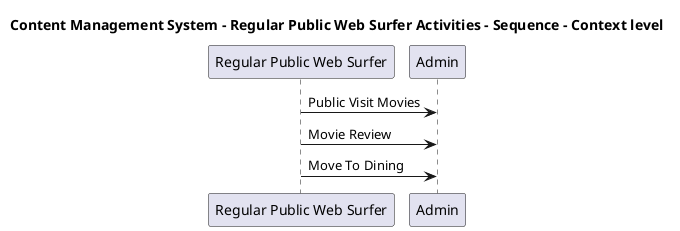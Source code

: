 @startuml

title Content Management System - Regular Public Web Surfer Activities - Sequence - Context level

participant "Regular Public Web Surfer" as ContentManagementSystem.Actors.RegularPublicWebSurfer
participant "Admin" as ContentManagementSystem.SoftwareSystems.Admin

ContentManagementSystem.Actors.RegularPublicWebSurfer -> ContentManagementSystem.SoftwareSystems.Admin : Public Visit Movies
ContentManagementSystem.Actors.RegularPublicWebSurfer -> ContentManagementSystem.SoftwareSystems.Admin : Movie Review
ContentManagementSystem.Actors.RegularPublicWebSurfer -> ContentManagementSystem.SoftwareSystems.Admin : Move To Dining


@enduml
